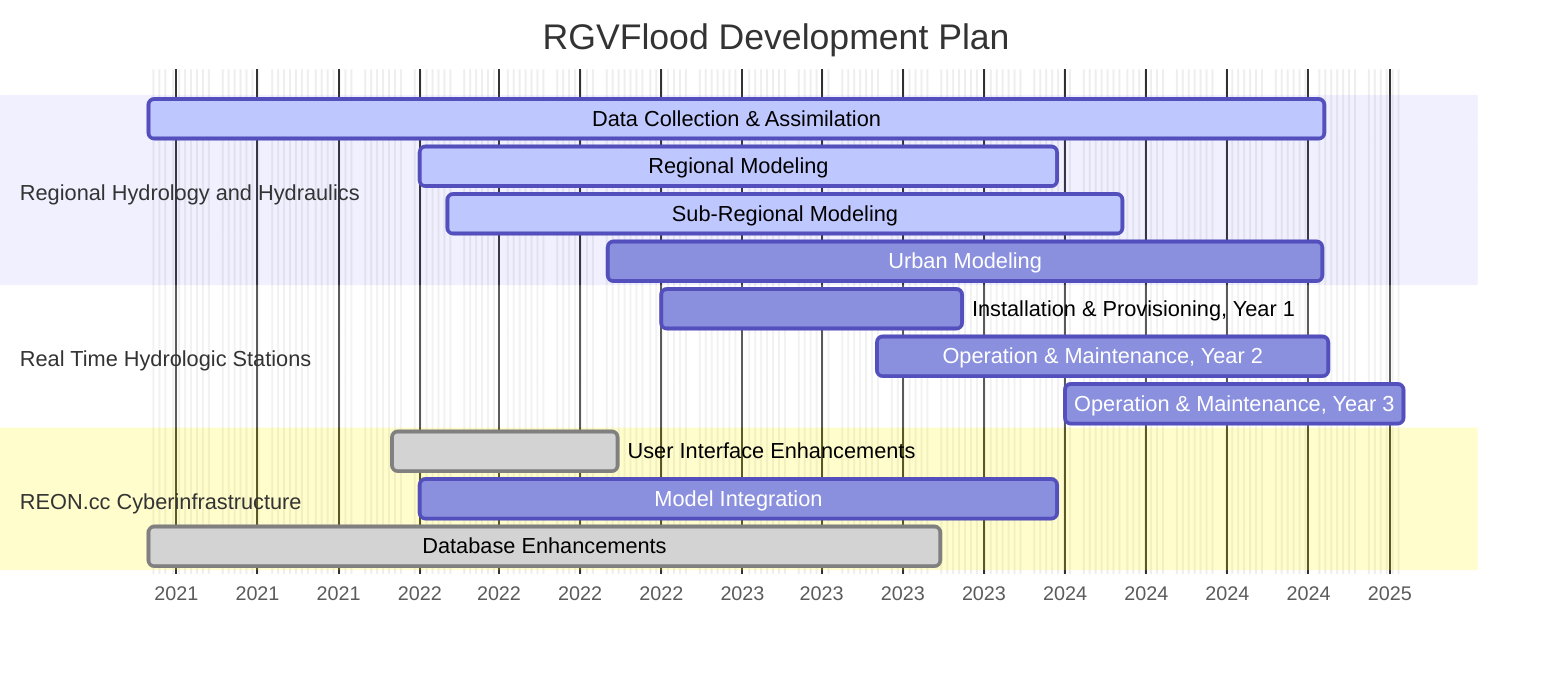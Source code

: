 gantt
dateFormat  YYYY-MM
axisFormat %Y
title RGVFlood Development Plan
excludes weekends

section Regional Hydrology and Hydraulics
Data Collection & Assimilation  :active, dca, 2021-03, 950d
Regional Modeling               :active, rm, 2022-01, 2023-06
Sub-Regional Modeling           :active, srm, 2022-02, 2023-08
Urban Modeling                  :um, 2022-08, 2024-03
section Real Time Hydrologic Stations
Installation & Provisioning, Year 1 :rthsy1, 2022-10, 2023-06
Operation & Maintenance, Year 2 :rthsy2, 2023-06, 2024-06
Operation & Maintenance, Year 3 :rthsy3, 2024-01, 2024-10
section REON.cc Cyberinfrastructure
User Interface Enhancements :done, uie, 2021-12, 2022-06
Model Integration : me, 2022-01, 2023-06
Database Enhancements :done,  de, 2021-03, 2022-12